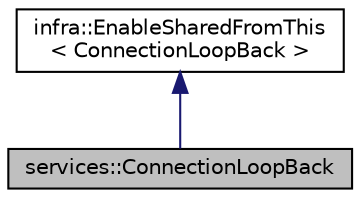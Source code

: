 digraph "services::ConnectionLoopBack"
{
 // INTERACTIVE_SVG=YES
  edge [fontname="Helvetica",fontsize="10",labelfontname="Helvetica",labelfontsize="10"];
  node [fontname="Helvetica",fontsize="10",shape=record];
  Node0 [label="services::ConnectionLoopBack",height=0.2,width=0.4,color="black", fillcolor="grey75", style="filled", fontcolor="black"];
  Node1 -> Node0 [dir="back",color="midnightblue",fontsize="10",style="solid",fontname="Helvetica"];
  Node1 [label="infra::EnableSharedFromThis\l\< ConnectionLoopBack \>",height=0.2,width=0.4,color="black", fillcolor="white", style="filled",URL="$dd/df1/classinfra_1_1_enable_shared_from_this.html"];
}
